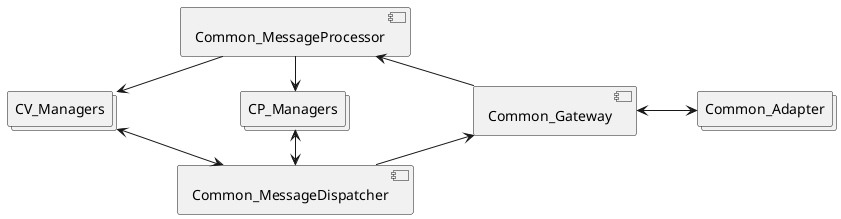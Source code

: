 @startuml
left to right direction
collections Common_Adapter
collections CP_Managers
collections CV_Managers

[CP_Managers] <-left- [Common_MessageProcessor]
[CP_Managers] <-right-> [Common_MessageDispatcher]

[CV_Managers] <-- [Common_MessageProcessor]
[CV_Managers] <--> [Common_MessageDispatcher]

[Common_MessageProcessor] <-down- [Common_Gateway]
[Common_MessageDispatcher] -down-> [Common_Gateway]

[Common_Gateway] <-down-> Common_Adapter

@enduml
